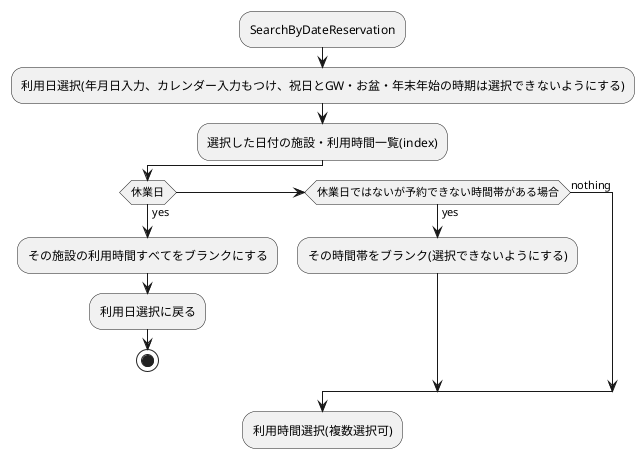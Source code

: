 @startuml
:SearchByDateReservation;
:利用日選択(年月日入力、カレンダー入力もつけ、祝日とGW・お盆・年末年始の時期は選択できないようにする);
:選択した日付の施設・利用時間一覧(index);
if (休業日) then (yes)
:その施設の利用時間すべてをブランクにする;
:利用日選択に戻る;
stop
else if(休業日ではないが予約できない時間帯がある場合) then (yes)
:その時間帯をブランク(選択できないようにする);
else (nothing)
endif
:利用時間選択(複数選択可);

@enduml